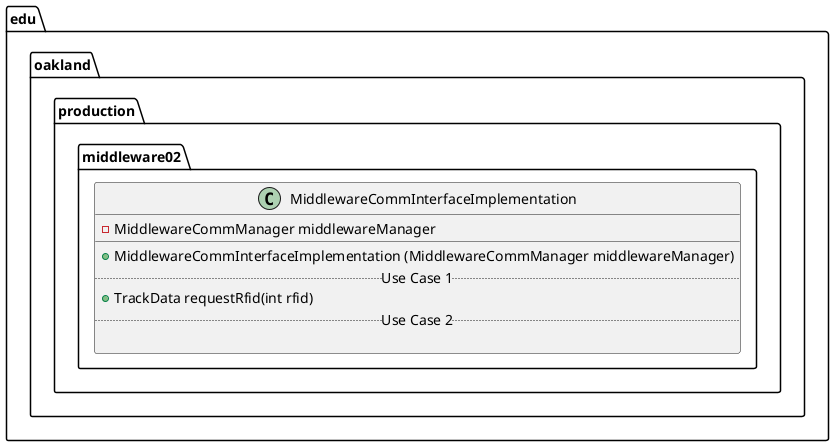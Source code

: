 @startuml MiddlewareCommInterfaceImplementation

package edu.oakland.production.middleware02 {
    class MiddlewareCommInterfaceImplementation {
        - MiddlewareCommManager middlewareManager
        __
        + MiddlewareCommInterfaceImplementation (MiddlewareCommManager middlewareManager)
        .. Use Case 1 ..
        + TrackData requestRfid(int rfid)
        .. Use Case 2 ..

    }
}

@enduml
